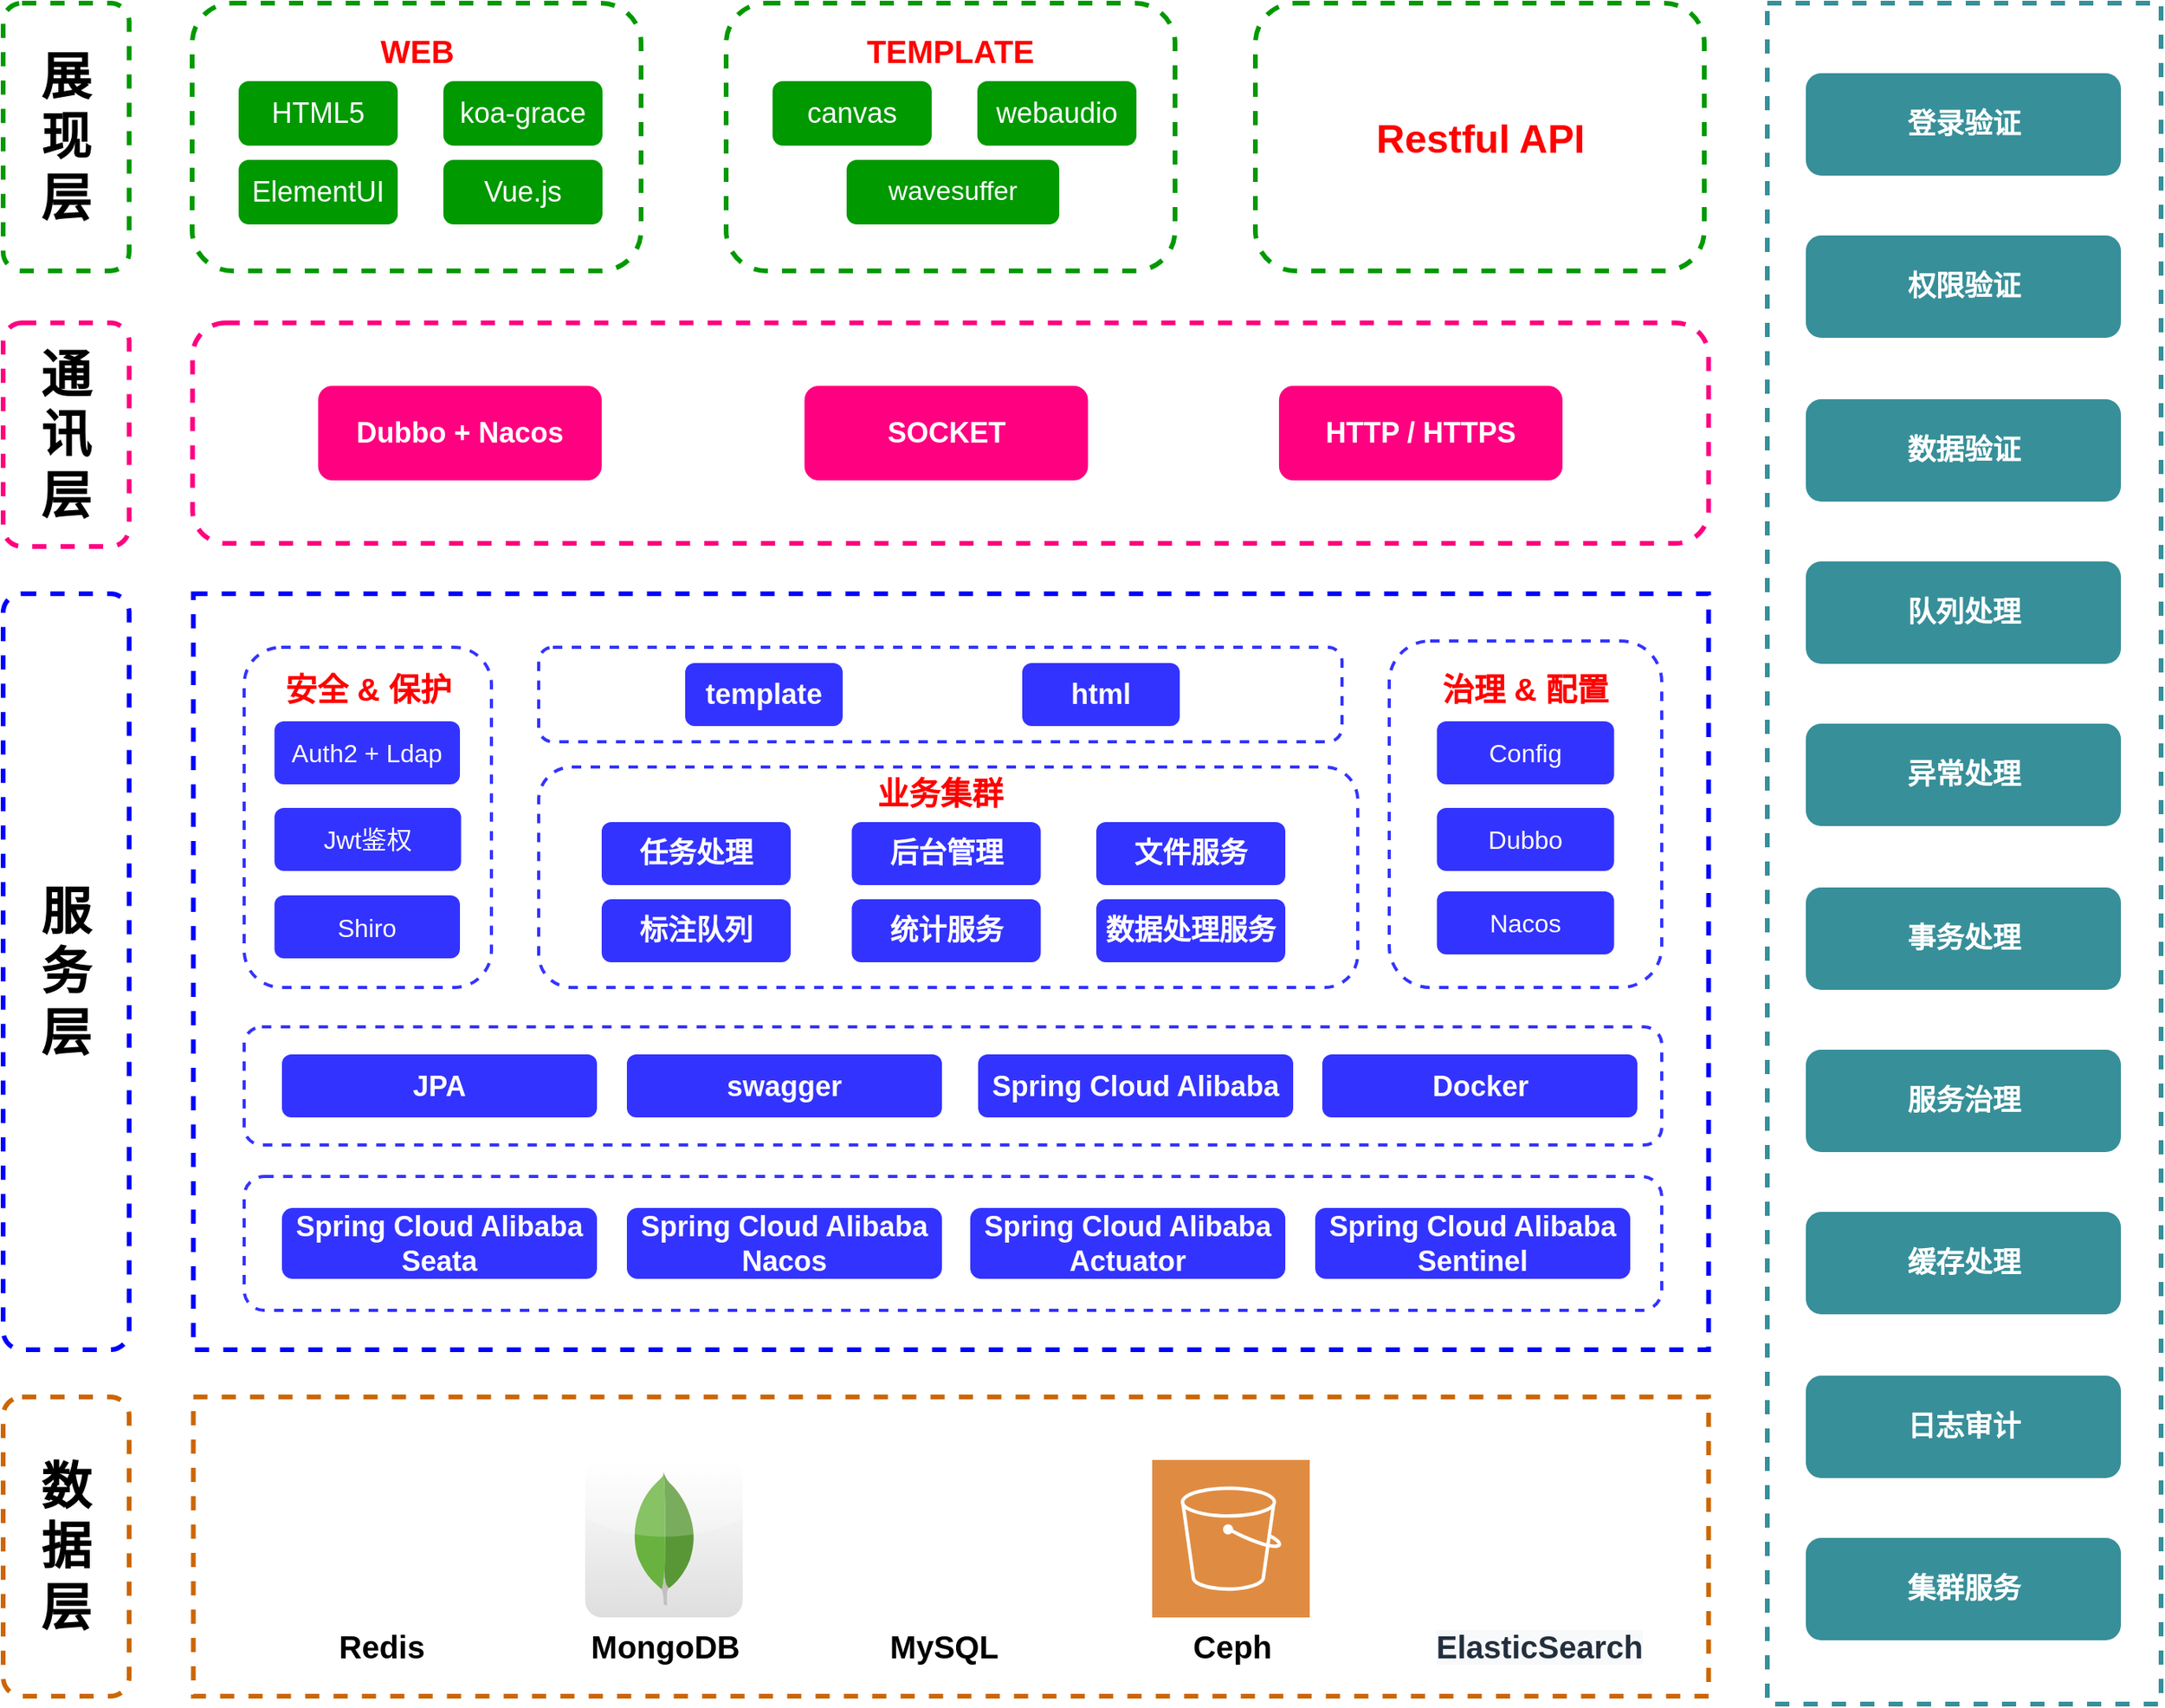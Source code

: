 <mxfile version="14.5.1" type="github">
  <diagram id="VWFQYdNJJLXw5zWF9g6I" name="第 1 页">
    <mxGraphModel dx="1730" dy="967" grid="1" gridSize="10" guides="1" tooltips="1" connect="1" arrows="1" fold="1" page="1" pageScale="1" pageWidth="1169" pageHeight="827" math="0" shadow="0">
      <root>
        <mxCell id="0" />
        <mxCell id="1" parent="0" />
        <mxCell id="Kit9_HDKUx18gntkOTAz-4" value="展&lt;br&gt;现&lt;br&gt;层" style="rounded=1;whiteSpace=wrap;html=1;shadow=0;glass=0;dashed=1;labelBackgroundColor=#FFFFFF;sketch=0;strokeWidth=3;fontSize=32;fillColor=none;strokeColor=#009900;fontStyle=1" parent="1" vertex="1">
          <mxGeometry x="90" y="75" width="80" height="170" as="geometry" />
        </mxCell>
        <mxCell id="PtlmvL8tsxnb0MDoWB0_-4" value="" style="rounded=1;whiteSpace=wrap;html=1;fontSize=15;dashed=1;strokeWidth=3;fillColor=none;strokeColor=#009900;" parent="1" vertex="1">
          <mxGeometry x="210" y="75" width="285" height="170" as="geometry" />
        </mxCell>
        <mxCell id="PtlmvL8tsxnb0MDoWB0_-2" value="WEB" style="text;html=1;strokeColor=none;fillColor=none;align=center;verticalAlign=middle;whiteSpace=wrap;rounded=0;fontSize=20;fontStyle=1;fontColor=#FF0000;" parent="1" vertex="1">
          <mxGeometry x="317.5" y="95" width="70" height="20" as="geometry" />
        </mxCell>
        <mxCell id="PtlmvL8tsxnb0MDoWB0_-3" value="HTML5" style="rounded=1;whiteSpace=wrap;html=1;fontSize=18;fillColor=#009900;fontColor=#FFFFFF;strokeColor=#009900;" parent="1" vertex="1">
          <mxGeometry x="240" y="125" width="100" height="40" as="geometry" />
        </mxCell>
        <mxCell id="PtlmvL8tsxnb0MDoWB0_-5" value="koa-grace" style="rounded=1;whiteSpace=wrap;html=1;fontSize=18;fillColor=#009900;fontColor=#FFFFFF;strokeColor=#009900;" parent="1" vertex="1">
          <mxGeometry x="370" y="125" width="100" height="40" as="geometry" />
        </mxCell>
        <mxCell id="PtlmvL8tsxnb0MDoWB0_-6" value="ElementUI" style="rounded=1;whiteSpace=wrap;html=1;fontSize=18;fillColor=#009900;fontColor=#FFFFFF;strokeColor=#009900;" parent="1" vertex="1">
          <mxGeometry x="240" y="175" width="100" height="40" as="geometry" />
        </mxCell>
        <mxCell id="PtlmvL8tsxnb0MDoWB0_-7" value="Vue.js" style="rounded=1;whiteSpace=wrap;html=1;fontSize=18;fillColor=#009900;fontColor=#FFFFFF;strokeColor=#009900;" parent="1" vertex="1">
          <mxGeometry x="370" y="175" width="100" height="40" as="geometry" />
        </mxCell>
        <mxCell id="PtlmvL8tsxnb0MDoWB0_-8" value="" style="rounded=1;whiteSpace=wrap;html=1;fontSize=15;strokeColor=#009900;strokeWidth=3;dashed=1;" parent="1" vertex="1">
          <mxGeometry x="549" y="75" width="285" height="170" as="geometry" />
        </mxCell>
        <mxCell id="PtlmvL8tsxnb0MDoWB0_-9" value="TEMPLATE" style="text;html=1;strokeColor=none;fillColor=none;align=center;verticalAlign=middle;whiteSpace=wrap;rounded=0;fontSize=20;fontStyle=1;fontColor=#FF0000;" parent="1" vertex="1">
          <mxGeometry x="626" y="95" width="131" height="20" as="geometry" />
        </mxCell>
        <mxCell id="PtlmvL8tsxnb0MDoWB0_-10" value="canvas" style="rounded=1;whiteSpace=wrap;html=1;fontSize=18;fillColor=#009900;fontColor=#FFFFFF;strokeColor=#009900;" parent="1" vertex="1">
          <mxGeometry x="579" y="125" width="100" height="40" as="geometry" />
        </mxCell>
        <mxCell id="PtlmvL8tsxnb0MDoWB0_-11" value="webaudio" style="rounded=1;whiteSpace=wrap;html=1;fontSize=18;fillColor=#009900;fontColor=#FFFFFF;strokeColor=#009900;" parent="1" vertex="1">
          <mxGeometry x="709" y="125" width="100" height="40" as="geometry" />
        </mxCell>
        <mxCell id="PtlmvL8tsxnb0MDoWB0_-12" value="wavesuffer" style="rounded=1;whiteSpace=wrap;html=1;fontSize=17;fillColor=#009900;fontColor=#FFFFFF;strokeColor=#009900;" parent="1" vertex="1">
          <mxGeometry x="626" y="175" width="134" height="40" as="geometry" />
        </mxCell>
        <mxCell id="PtlmvL8tsxnb0MDoWB0_-14" value="" style="rounded=1;whiteSpace=wrap;html=1;fontSize=15;strokeWidth=3;dashed=1;fillColor=none;strokeColor=#009900;labelBackgroundColor=#FFFFFF;" parent="1" vertex="1">
          <mxGeometry x="885" y="75" width="285" height="170" as="geometry" />
        </mxCell>
        <mxCell id="PtlmvL8tsxnb0MDoWB0_-15" value="Restful API" style="text;html=1;strokeColor=none;fillColor=none;align=center;verticalAlign=middle;whiteSpace=wrap;rounded=0;fontSize=25;fontStyle=1;fontColor=#FF0000;" parent="1" vertex="1">
          <mxGeometry x="948.75" y="150" width="157.5" height="20" as="geometry" />
        </mxCell>
        <mxCell id="PtlmvL8tsxnb0MDoWB0_-20" value="" style="rounded=1;whiteSpace=wrap;html=1;fontSize=15;dashed=1;strokeWidth=3;strokeColor=#FF0080;" parent="1" vertex="1">
          <mxGeometry x="210.25" y="278" width="962.5" height="140" as="geometry" />
        </mxCell>
        <mxCell id="PtlmvL8tsxnb0MDoWB0_-21" value="Dubbo + Nacos" style="rounded=1;whiteSpace=wrap;html=1;fontSize=18;fontStyle=1;fillColor=#FF0080;strokeColor=none;fontColor=#FFFFFF;" parent="1" vertex="1">
          <mxGeometry x="290" y="318" width="180" height="60" as="geometry" />
        </mxCell>
        <mxCell id="PtlmvL8tsxnb0MDoWB0_-22" value="SOCKET" style="rounded=1;whiteSpace=wrap;html=1;fontSize=18;fontStyle=1;fillColor=#FF0080;strokeColor=none;fontColor=#FFFFFF;" parent="1" vertex="1">
          <mxGeometry x="598.75" y="318" width="180" height="60" as="geometry" />
        </mxCell>
        <mxCell id="PtlmvL8tsxnb0MDoWB0_-23" value="HTTP / HTTPS" style="rounded=1;whiteSpace=wrap;html=1;fontSize=18;fontStyle=1;fillColor=#FF0080;strokeColor=none;fontColor=#FFFFFF;" parent="1" vertex="1">
          <mxGeometry x="900" y="318" width="180" height="60" as="geometry" />
        </mxCell>
        <mxCell id="PtlmvL8tsxnb0MDoWB0_-27" value="" style="rounded=0;whiteSpace=wrap;fontSize=32;spacing=2;html=1;glass=0;dashed=1;strokeWidth=3;strokeColor=#0000FF;" parent="1" vertex="1">
          <mxGeometry x="210.75" y="450" width="962" height="480" as="geometry" />
        </mxCell>
        <mxCell id="PtlmvL8tsxnb0MDoWB0_-28" value="" style="rounded=1;whiteSpace=wrap;html=1;glass=0;fontSize=32;strokeWidth=2;dashed=1;strokeColor=#3333FF;" parent="1" vertex="1">
          <mxGeometry x="243" y="484" width="157" height="216" as="geometry" />
        </mxCell>
        <mxCell id="PtlmvL8tsxnb0MDoWB0_-29" value="安全 &amp;amp; 保护" style="text;html=1;strokeColor=none;fillColor=none;align=center;verticalAlign=middle;whiteSpace=wrap;rounded=0;fontSize=20;fontStyle=1;fontColor=#FF0000;" parent="1" vertex="1">
          <mxGeometry x="266.5" y="499.5" width="110" height="20" as="geometry" />
        </mxCell>
        <mxCell id="PtlmvL8tsxnb0MDoWB0_-30" value="Auth2 + Ldap" style="rounded=1;whiteSpace=wrap;html=1;fontSize=16;fillColor=#3333FF;strokeColor=none;fontColor=#FFFFFF;" parent="1" vertex="1">
          <mxGeometry x="262.25" y="531" width="117.75" height="40" as="geometry" />
        </mxCell>
        <mxCell id="PtlmvL8tsxnb0MDoWB0_-33" value="" style="rounded=1;whiteSpace=wrap;html=1;glass=0;fontSize=32;strokeWidth=2;dashed=1;strokeColor=#3333FF;" parent="1" vertex="1">
          <mxGeometry x="970" y="480" width="173" height="220" as="geometry" />
        </mxCell>
        <mxCell id="PtlmvL8tsxnb0MDoWB0_-34" value="治理 &amp;amp; 配置" style="text;html=1;strokeColor=none;fillColor=none;align=center;verticalAlign=middle;whiteSpace=wrap;rounded=0;fontSize=20;fontStyle=1;fontColor=#FF0000;" parent="1" vertex="1">
          <mxGeometry x="998" y="499.5" width="117" height="20" as="geometry" />
        </mxCell>
        <mxCell id="PtlmvL8tsxnb0MDoWB0_-35" value="Config" style="rounded=1;whiteSpace=wrap;html=1;fontSize=16;fontColor=#FFFFFF;strokeColor=none;fillColor=#3333FF;" parent="1" vertex="1">
          <mxGeometry x="1000.25" y="531" width="112.5" height="40" as="geometry" />
        </mxCell>
        <mxCell id="PtlmvL8tsxnb0MDoWB0_-36" value="Dubbo" style="rounded=1;whiteSpace=wrap;html=1;fontSize=16;fontColor=#FFFFFF;strokeColor=none;fillColor=#3333FF;" parent="1" vertex="1">
          <mxGeometry x="1000.25" y="586" width="112.5" height="40" as="geometry" />
        </mxCell>
        <mxCell id="PtlmvL8tsxnb0MDoWB0_-37" value="Nacos" style="rounded=1;whiteSpace=wrap;html=1;fontSize=16;fontColor=#FFFFFF;strokeColor=none;fillColor=#3333FF;" parent="1" vertex="1">
          <mxGeometry x="1000.25" y="639" width="112.5" height="40" as="geometry" />
        </mxCell>
        <mxCell id="PtlmvL8tsxnb0MDoWB0_-38" value="Jwt鉴权" style="rounded=1;whiteSpace=wrap;html=1;fontSize=16;fillColor=#3333FF;strokeColor=none;fontColor=#FFFFFF;" parent="1" vertex="1">
          <mxGeometry x="262.25" y="586" width="118.5" height="40" as="geometry" />
        </mxCell>
        <mxCell id="PtlmvL8tsxnb0MDoWB0_-39" value="Shiro" style="rounded=1;whiteSpace=wrap;html=1;fontSize=16;fillColor=#3333FF;strokeColor=none;fontColor=#FFFFFF;" parent="1" vertex="1">
          <mxGeometry x="262.25" y="641.5" width="117.75" height="40" as="geometry" />
        </mxCell>
        <mxCell id="PtlmvL8tsxnb0MDoWB0_-40" value="" style="rounded=1;whiteSpace=wrap;html=1;glass=0;fontSize=32;strokeWidth=2;dashed=1;strokeColor=#3333FF;" parent="1" vertex="1">
          <mxGeometry x="430" y="484" width="510" height="60" as="geometry" />
        </mxCell>
        <mxCell id="PtlmvL8tsxnb0MDoWB0_-41" value="template" style="rounded=1;whiteSpace=wrap;html=1;fontSize=18;fillColor=#3333FF;strokeColor=none;fontStyle=1;fontColor=#FFFFFF;" parent="1" vertex="1">
          <mxGeometry x="523" y="494" width="100" height="40" as="geometry" />
        </mxCell>
        <mxCell id="PtlmvL8tsxnb0MDoWB0_-42" value="html" style="rounded=1;whiteSpace=wrap;html=1;fontSize=18;fillColor=#3333FF;strokeColor=none;fontStyle=1;fontColor=#FFFFFF;" parent="1" vertex="1">
          <mxGeometry x="737" y="494" width="100" height="40" as="geometry" />
        </mxCell>
        <mxCell id="PtlmvL8tsxnb0MDoWB0_-43" value="" style="rounded=1;whiteSpace=wrap;html=1;glass=0;fontSize=32;strokeWidth=2;dashed=1;strokeColor=#3333FF;" parent="1" vertex="1">
          <mxGeometry x="430" y="560" width="520" height="140" as="geometry" />
        </mxCell>
        <mxCell id="PtlmvL8tsxnb0MDoWB0_-44" value="业务集群" style="text;html=1;strokeColor=none;fillColor=none;align=center;verticalAlign=middle;whiteSpace=wrap;rounded=0;fontSize=20;fontStyle=1;fontColor=#FF0000;" parent="1" vertex="1">
          <mxGeometry x="640" y="566" width="90" height="20" as="geometry" />
        </mxCell>
        <mxCell id="PtlmvL8tsxnb0MDoWB0_-45" value="任务处理" style="rounded=1;whiteSpace=wrap;html=1;fontSize=18;fillColor=#3333FF;strokeColor=none;fontStyle=1;fontColor=#FFFFFF;" parent="1" vertex="1">
          <mxGeometry x="470" y="595" width="120" height="40" as="geometry" />
        </mxCell>
        <mxCell id="PtlmvL8tsxnb0MDoWB0_-46" value="后台管理" style="rounded=1;whiteSpace=wrap;html=1;fontSize=18;fillColor=#3333FF;strokeColor=none;fontStyle=1;fontColor=#FFFFFF;" parent="1" vertex="1">
          <mxGeometry x="628.75" y="595" width="120" height="40" as="geometry" />
        </mxCell>
        <mxCell id="PtlmvL8tsxnb0MDoWB0_-47" value="文件服务" style="rounded=1;whiteSpace=wrap;html=1;fontSize=18;fillColor=#3333FF;strokeColor=none;fontStyle=1;fontColor=#FFFFFF;" parent="1" vertex="1">
          <mxGeometry x="784" y="595" width="120" height="40" as="geometry" />
        </mxCell>
        <mxCell id="PtlmvL8tsxnb0MDoWB0_-48" value="标注队列" style="rounded=1;whiteSpace=wrap;html=1;fontSize=18;strokeColor=none;fillColor=#3333FF;fontStyle=1;fontColor=#FFFFFF;" parent="1" vertex="1">
          <mxGeometry x="470" y="644" width="120" height="40" as="geometry" />
        </mxCell>
        <mxCell id="PtlmvL8tsxnb0MDoWB0_-49" value="统计服务" style="rounded=1;whiteSpace=wrap;html=1;fontSize=18;fillColor=#3333FF;strokeColor=none;fontStyle=1;fontColor=#FFFFFF;" parent="1" vertex="1">
          <mxGeometry x="628.75" y="644" width="120" height="40" as="geometry" />
        </mxCell>
        <mxCell id="PtlmvL8tsxnb0MDoWB0_-50" value="数据处理服务" style="rounded=1;whiteSpace=wrap;html=1;fontSize=18;fillColor=#3333FF;strokeColor=none;fontStyle=1;fontColor=#FFFFFF;" parent="1" vertex="1">
          <mxGeometry x="784" y="644" width="120" height="40" as="geometry" />
        </mxCell>
        <mxCell id="PtlmvL8tsxnb0MDoWB0_-51" value="" style="rounded=1;whiteSpace=wrap;html=1;glass=0;fontSize=32;strokeWidth=2;dashed=1;strokeColor=#3333FF;" parent="1" vertex="1">
          <mxGeometry x="243" y="725" width="900" height="75" as="geometry" />
        </mxCell>
        <mxCell id="PtlmvL8tsxnb0MDoWB0_-52" value="JPA" style="rounded=1;whiteSpace=wrap;html=1;fontSize=18;fillColor=#3333FF;strokeColor=none;fontStyle=1;fontColor=#FFFFFF;" parent="1" vertex="1">
          <mxGeometry x="267" y="742.5" width="200" height="40" as="geometry" />
        </mxCell>
        <mxCell id="PtlmvL8tsxnb0MDoWB0_-53" value="swagger" style="rounded=1;whiteSpace=wrap;html=1;fontSize=18;fillColor=#3333FF;strokeColor=none;fontStyle=1;fontColor=#FFFFFF;" parent="1" vertex="1">
          <mxGeometry x="486" y="742.5" width="200" height="40" as="geometry" />
        </mxCell>
        <mxCell id="PtlmvL8tsxnb0MDoWB0_-54" value="Spring Cloud Alibaba" style="rounded=1;whiteSpace=wrap;html=1;fontSize=18;fillColor=#3333FF;strokeColor=none;fontStyle=1;fontColor=#FFFFFF;" parent="1" vertex="1">
          <mxGeometry x="709" y="742.5" width="200" height="40" as="geometry" />
        </mxCell>
        <mxCell id="PtlmvL8tsxnb0MDoWB0_-55" value="Docker" style="rounded=1;whiteSpace=wrap;html=1;fontSize=18;fillColor=#3333FF;strokeColor=none;fontStyle=1;fontColor=#FFFFFF;" parent="1" vertex="1">
          <mxGeometry x="927.5" y="742.5" width="200" height="40" as="geometry" />
        </mxCell>
        <mxCell id="PtlmvL8tsxnb0MDoWB0_-56" value="" style="rounded=1;whiteSpace=wrap;html=1;glass=0;fontSize=32;strokeWidth=2;dashed=1;strokeColor=#3333FF;" parent="1" vertex="1">
          <mxGeometry x="243" y="820" width="900" height="85" as="geometry" />
        </mxCell>
        <mxCell id="PtlmvL8tsxnb0MDoWB0_-57" value="Spring Cloud Alibaba Seata" style="rounded=1;whiteSpace=wrap;html=1;fontSize=18;fillColor=#3333FF;strokeColor=none;fontStyle=1;fontColor=#FFFFFF;" parent="1" vertex="1">
          <mxGeometry x="267" y="840" width="200" height="45" as="geometry" />
        </mxCell>
        <mxCell id="PtlmvL8tsxnb0MDoWB0_-61" value="Spring Cloud Alibaba Nacos" style="rounded=1;whiteSpace=wrap;html=1;fontSize=18;fillColor=#3333FF;strokeColor=none;fontStyle=1;fontColor=#FFFFFF;" parent="1" vertex="1">
          <mxGeometry x="486" y="840" width="200" height="45" as="geometry" />
        </mxCell>
        <mxCell id="PtlmvL8tsxnb0MDoWB0_-62" value="Spring Cloud Alibaba Actuator" style="rounded=1;whiteSpace=wrap;html=1;fontSize=18;fillColor=#3333FF;strokeColor=none;fontStyle=1;fontColor=#FFFFFF;" parent="1" vertex="1">
          <mxGeometry x="704" y="840" width="200" height="45" as="geometry" />
        </mxCell>
        <mxCell id="PtlmvL8tsxnb0MDoWB0_-63" value="Spring Cloud Alibaba Sentinel" style="rounded=1;whiteSpace=wrap;html=1;fontSize=18;fontColor=#FFFFFF;fontStyle=1;strokeColor=none;fillColor=#3333FF;" parent="1" vertex="1">
          <mxGeometry x="923" y="840" width="200" height="45" as="geometry" />
        </mxCell>
        <mxCell id="PtlmvL8tsxnb0MDoWB0_-66" value="" style="rounded=0;whiteSpace=wrap;fontSize=32;spacing=2;html=1;glass=0;strokeWidth=3;dashed=1;strokeColor=#CC6600;shadow=0;sketch=0;" parent="1" vertex="1">
          <mxGeometry x="210.75" y="960" width="962" height="190" as="geometry" />
        </mxCell>
        <mxCell id="PtlmvL8tsxnb0MDoWB0_-67" value="Redis" style="shape=image;html=1;verticalAlign=top;verticalLabelPosition=bottom;labelBackgroundColor=#ffffff;imageAspect=0;aspect=fixed;image=https://cdn4.iconfinder.com/data/icons/redis-2/1451/Untitled-2-128.png;rounded=0;glass=0;fontSize=20;fontStyle=1" parent="1" vertex="1">
          <mxGeometry x="279.5" y="1000" width="100" height="100" as="geometry" />
        </mxCell>
        <mxCell id="PtlmvL8tsxnb0MDoWB0_-68" value="MongoDB" style="dashed=0;outlineConnect=0;html=1;align=center;labelPosition=center;verticalLabelPosition=bottom;verticalAlign=top;shape=mxgraph.webicons.mongodb;gradientColor=#DFDEDE;rounded=0;glass=0;fontSize=20;fontStyle=1" parent="1" vertex="1">
          <mxGeometry x="459.5" y="1000" width="100" height="100" as="geometry" />
        </mxCell>
        <mxCell id="PtlmvL8tsxnb0MDoWB0_-69" value="&lt;font style=&quot;font-size: 20px&quot;&gt;&lt;b&gt;MySQL&lt;/b&gt;&lt;/font&gt;" style="shape=image;html=1;verticalAlign=top;verticalLabelPosition=bottom;labelBackgroundColor=#ffffff;imageAspect=0;aspect=fixed;image=https://cdn4.iconfinder.com/data/icons/logos-3/181/MySQL-128.png;rounded=0;glass=0;fontSize=15;" parent="1" vertex="1">
          <mxGeometry x="636.5" y="1000" width="100" height="100" as="geometry" />
        </mxCell>
        <mxCell id="PtlmvL8tsxnb0MDoWB0_-70" value="Ceph" style="pointerEvents=1;shadow=0;dashed=0;html=1;strokeColor=none;fillColor=#DF8C42;labelPosition=center;verticalLabelPosition=bottom;verticalAlign=top;align=center;outlineConnect=0;shape=mxgraph.veeam2.aws_s3;rounded=0;glass=0;fontSize=20;fontStyle=1" parent="1" vertex="1">
          <mxGeometry x="819.5" y="1000" width="100" height="100" as="geometry" />
        </mxCell>
        <mxCell id="PtlmvL8tsxnb0MDoWB0_-74" value="" style="rounded=0;whiteSpace=wrap;html=1;glass=0;fontSize=15;fontColor=#66FF66;strokeWidth=3;dashed=1;fillColor=none;strokeColor=#378F99;" parent="1" vertex="1">
          <mxGeometry x="1210" y="75" width="250" height="1080" as="geometry" />
        </mxCell>
        <mxCell id="PtlmvL8tsxnb0MDoWB0_-76" value="登录验证" style="rounded=1;whiteSpace=wrap;html=1;glass=0;fontSize=18;fontStyle=1;strokeColor=none;fontColor=#FFFFFF;fillColor=#378F99;" parent="1" vertex="1">
          <mxGeometry x="1234.5" y="119.5" width="200" height="65" as="geometry" />
        </mxCell>
        <mxCell id="PtlmvL8tsxnb0MDoWB0_-77" value="权限验证" style="rounded=1;whiteSpace=wrap;html=1;glass=0;fontSize=18;fontStyle=1;strokeColor=none;fontColor=#FFFFFF;fillColor=#378F99;" parent="1" vertex="1">
          <mxGeometry x="1234.5" y="222.5" width="200" height="65" as="geometry" />
        </mxCell>
        <mxCell id="PtlmvL8tsxnb0MDoWB0_-78" value="数据验证" style="rounded=1;whiteSpace=wrap;html=1;glass=0;fontSize=18;fontStyle=1;strokeColor=none;fontColor=#FFFFFF;fillColor=#378F99;" parent="1" vertex="1">
          <mxGeometry x="1234.5" y="326.5" width="200" height="65" as="geometry" />
        </mxCell>
        <mxCell id="PtlmvL8tsxnb0MDoWB0_-79" value="队列处理" style="rounded=1;whiteSpace=wrap;html=1;glass=0;fontSize=18;fontStyle=1;strokeColor=none;fontColor=#FFFFFF;fillColor=#378F99;" parent="1" vertex="1">
          <mxGeometry x="1234.5" y="429.5" width="200" height="65" as="geometry" />
        </mxCell>
        <mxCell id="PtlmvL8tsxnb0MDoWB0_-80" value="异常处理" style="rounded=1;whiteSpace=wrap;html=1;glass=0;fontSize=18;fontStyle=1;strokeColor=none;fontColor=#FFFFFF;fillColor=#378F99;" parent="1" vertex="1">
          <mxGeometry x="1234.5" y="532.5" width="200" height="65" as="geometry" />
        </mxCell>
        <mxCell id="PtlmvL8tsxnb0MDoWB0_-81" value="事务处理" style="rounded=1;whiteSpace=wrap;html=1;glass=0;fontSize=18;fontStyle=1;strokeColor=none;fontColor=#FFFFFF;fillColor=#378F99;" parent="1" vertex="1">
          <mxGeometry x="1234.5" y="636.5" width="200" height="65" as="geometry" />
        </mxCell>
        <mxCell id="PtlmvL8tsxnb0MDoWB0_-82" value="服务治理" style="rounded=1;whiteSpace=wrap;html=1;glass=0;fontSize=18;fontStyle=1;strokeColor=none;fontColor=#FFFFFF;fillColor=#378F99;" parent="1" vertex="1">
          <mxGeometry x="1234.5" y="739.5" width="200" height="65" as="geometry" />
        </mxCell>
        <mxCell id="PtlmvL8tsxnb0MDoWB0_-83" value="缓存处理" style="rounded=1;whiteSpace=wrap;html=1;glass=0;fontSize=18;fontStyle=1;strokeColor=none;fontColor=#FFFFFF;fillColor=#378F99;" parent="1" vertex="1">
          <mxGeometry x="1234.5" y="842.5" width="200" height="65" as="geometry" />
        </mxCell>
        <mxCell id="PtlmvL8tsxnb0MDoWB0_-84" value="日志审计" style="rounded=1;whiteSpace=wrap;html=1;glass=0;fontSize=18;fontStyle=1;strokeColor=none;fontColor=#FFFFFF;fillColor=#378F99;" parent="1" vertex="1">
          <mxGeometry x="1234.5" y="946.5" width="200" height="65" as="geometry" />
        </mxCell>
        <mxCell id="PtlmvL8tsxnb0MDoWB0_-85" value="集群服务" style="rounded=1;whiteSpace=wrap;html=1;glass=0;fontSize=18;fontStyle=1;strokeColor=none;fontColor=#FFFFFF;fillColor=#378F99;" parent="1" vertex="1">
          <mxGeometry x="1234.5" y="1049.5" width="200" height="65" as="geometry" />
        </mxCell>
        <mxCell id="Kit9_HDKUx18gntkOTAz-5" value="通&lt;br&gt;讯&lt;br&gt;层" style="rounded=1;whiteSpace=wrap;html=1;shadow=0;glass=0;dashed=1;labelBackgroundColor=#FFFFFF;sketch=0;strokeWidth=3;fontSize=32;fillColor=none;fontStyle=1;strokeColor=#FF0080;" parent="1" vertex="1">
          <mxGeometry x="90" y="278" width="80" height="142" as="geometry" />
        </mxCell>
        <mxCell id="Kit9_HDKUx18gntkOTAz-6" value="服&lt;br&gt;务&lt;br&gt;层" style="rounded=1;whiteSpace=wrap;html=1;shadow=0;glass=0;dashed=1;labelBackgroundColor=#FFFFFF;sketch=0;strokeWidth=3;fontSize=32;fillColor=none;fontStyle=1;strokeColor=#0000FF;" parent="1" vertex="1">
          <mxGeometry x="90" y="450" width="80" height="480" as="geometry" />
        </mxCell>
        <mxCell id="Kit9_HDKUx18gntkOTAz-7" value="数&lt;br&gt;据&lt;br&gt;层" style="rounded=1;whiteSpace=wrap;html=1;shadow=0;glass=0;dashed=1;labelBackgroundColor=#FFFFFF;sketch=0;strokeWidth=3;fontSize=32;fillColor=none;fontStyle=1;strokeColor=#CC6600;" parent="1" vertex="1">
          <mxGeometry x="90" y="960" width="80" height="190" as="geometry" />
        </mxCell>
        <mxCell id="2Ki1XFiH7B0ep-b-Lst2-3" value="&lt;span style=&quot;color: rgb(35 , 47 , 62) ; font-size: 20px ; font-weight: 700 ; background-color: rgb(248 , 249 , 250)&quot;&gt;ElasticSearch&lt;/span&gt;" style="shape=image;html=1;verticalAlign=top;verticalLabelPosition=bottom;labelBackgroundColor=#ffffff;imageAspect=0;aspect=fixed;image=https://cdn4.iconfinder.com/data/icons/logos-brands-5/24/elasticsearch-128.png;sketch=0;" vertex="1" parent="1">
          <mxGeometry x="1015" y="1000" width="100" height="100" as="geometry" />
        </mxCell>
      </root>
    </mxGraphModel>
  </diagram>
</mxfile>
